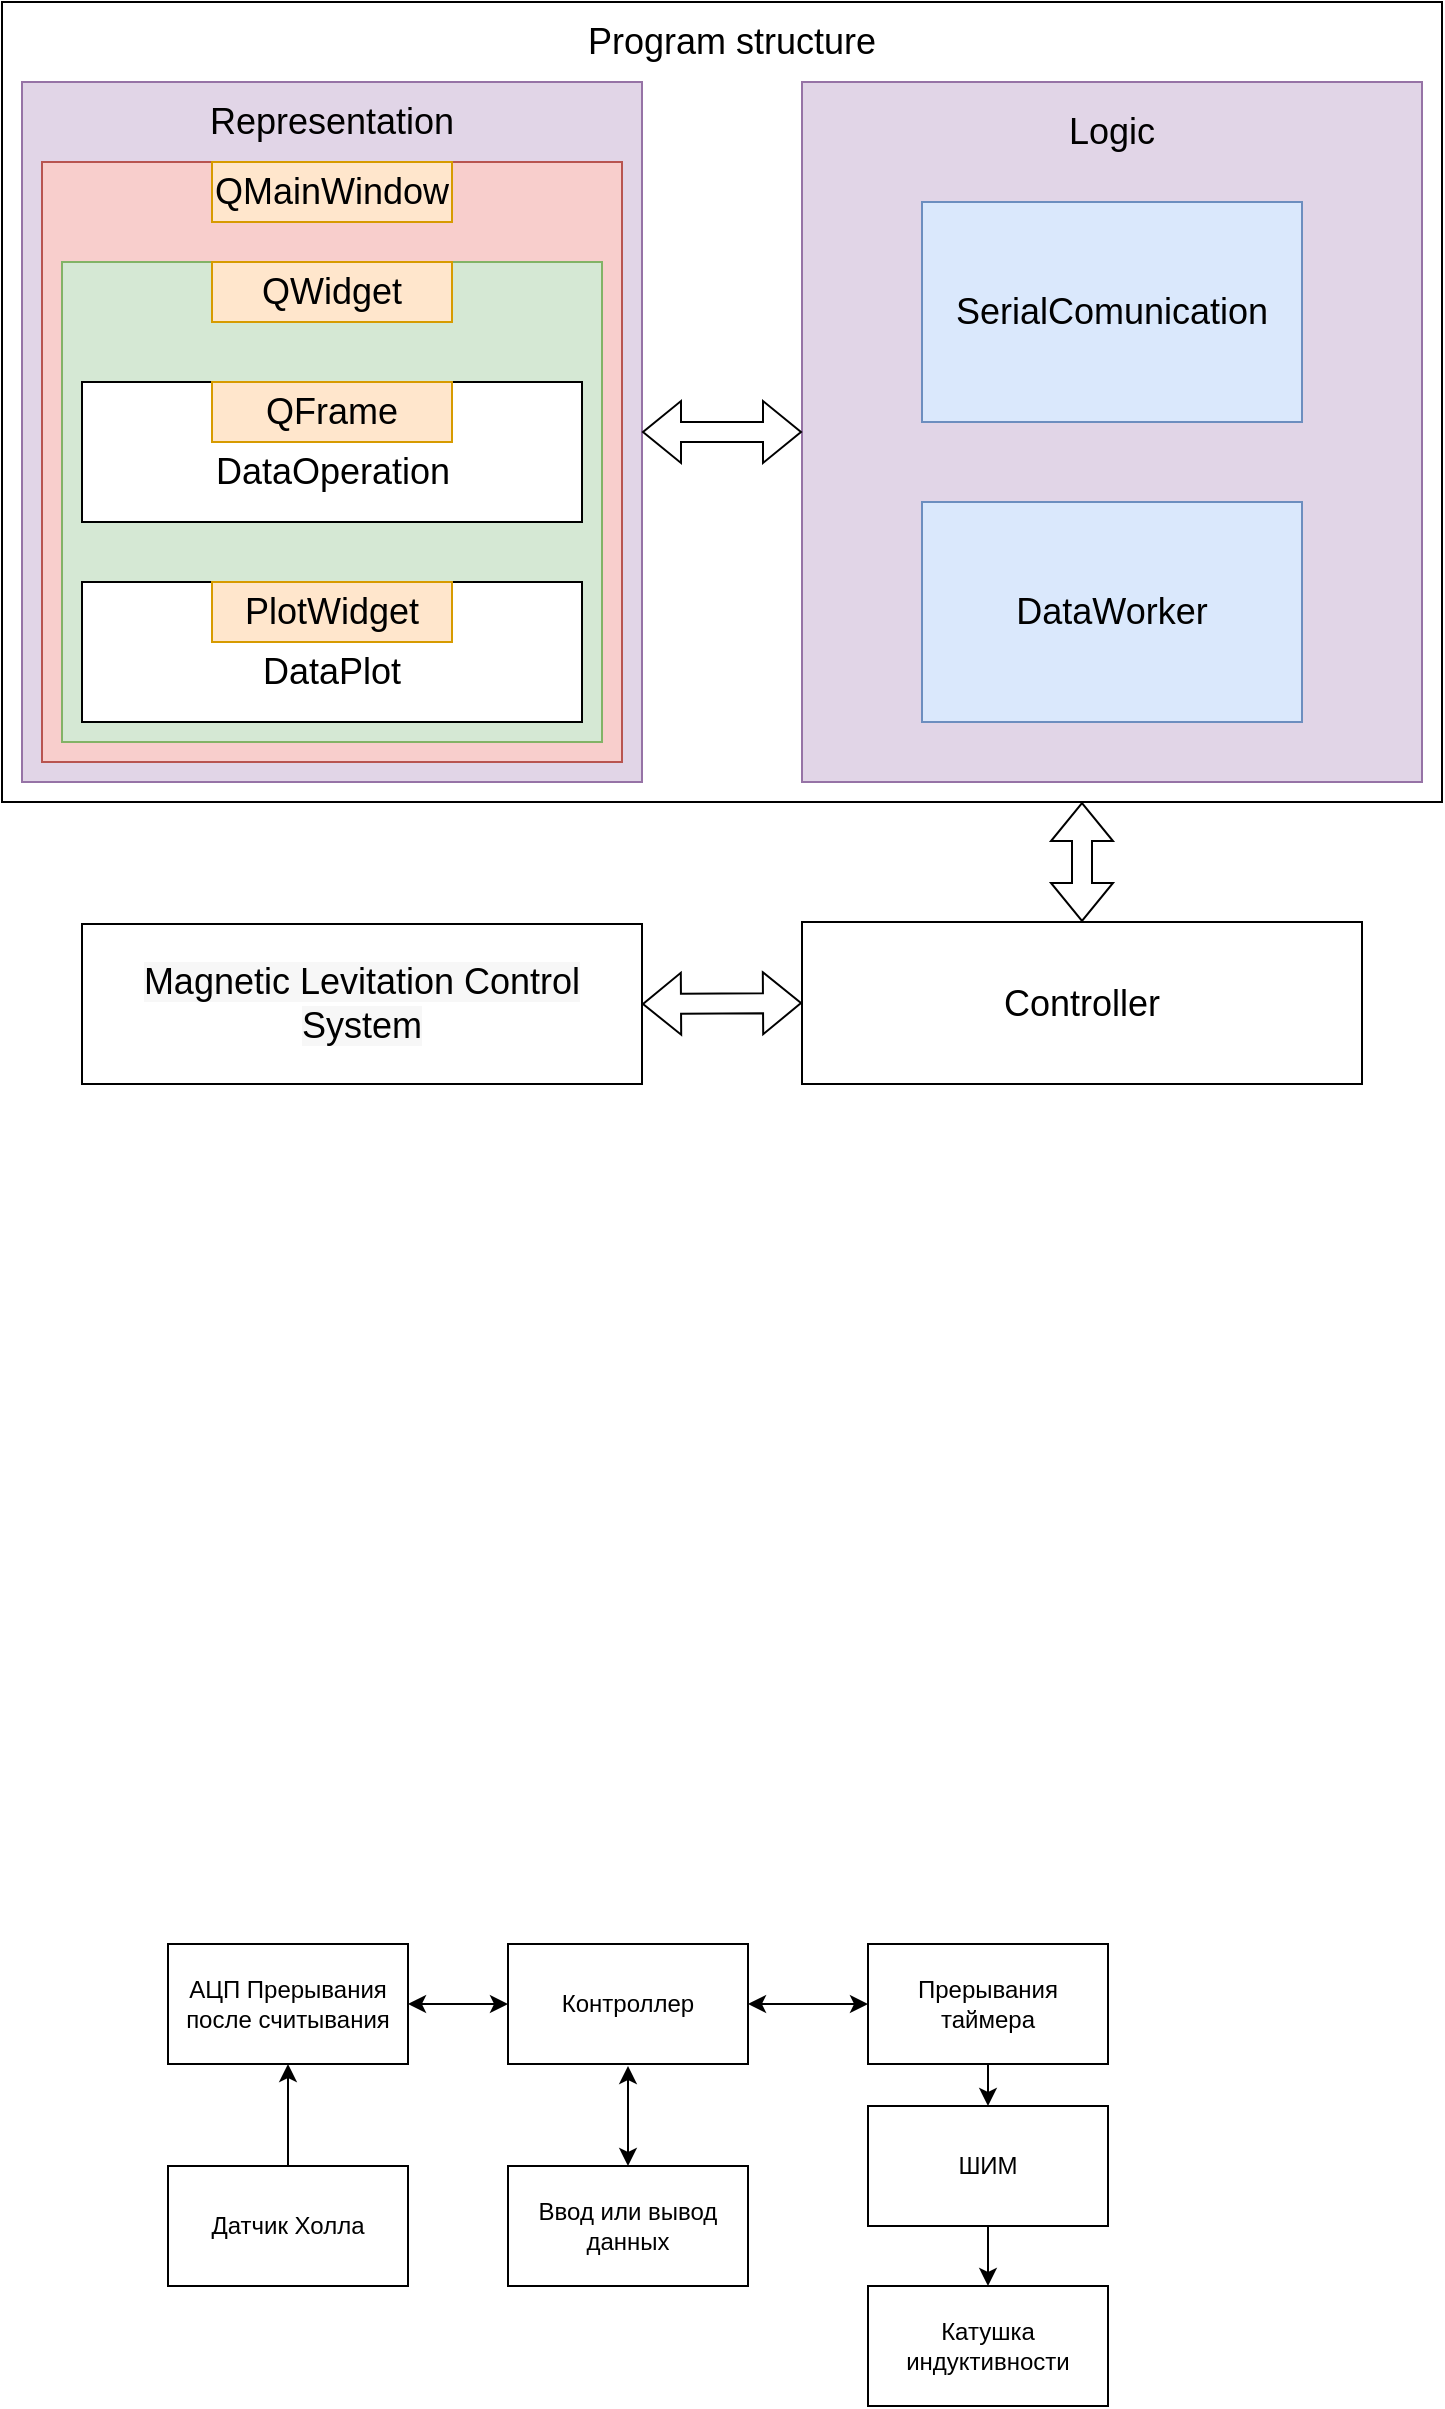 <mxfile version="18.1.1" type="device"><diagram id="fZzsxudwQuYFXp9Qc6u9" name="Page-1"><mxGraphModel dx="988" dy="771" grid="0" gridSize="10" guides="1" tooltips="1" connect="1" arrows="1" fold="1" page="1" pageScale="1" pageWidth="827" pageHeight="1169" math="0" shadow="0"><root><mxCell id="0"/><mxCell id="1" parent="0"/><mxCell id="SWTDgLNyb-WHcglcs-_g-3" value="" style="rounded=0;whiteSpace=wrap;html=1;" parent="1" vertex="1"><mxGeometry x="80" y="240" width="720" height="400" as="geometry"/></mxCell><mxCell id="SWTDgLNyb-WHcglcs-_g-4" value="" style="rounded=0;whiteSpace=wrap;html=1;fillColor=#e1d5e7;strokeColor=#9673a6;" parent="1" vertex="1"><mxGeometry x="90" y="280" width="310" height="350" as="geometry"/></mxCell><mxCell id="SWTDgLNyb-WHcglcs-_g-7" value="" style="rounded=0;whiteSpace=wrap;html=1;fillColor=#e1d5e7;strokeColor=#9673a6;" parent="1" vertex="1"><mxGeometry x="480" y="280" width="310" height="350" as="geometry"/></mxCell><mxCell id="SWTDgLNyb-WHcglcs-_g-9" value="&lt;font style=&quot;font-size: 18px&quot;&gt;Program structure&lt;/font&gt;" style="text;html=1;strokeColor=none;fillColor=none;align=center;verticalAlign=middle;whiteSpace=wrap;rounded=0;" parent="1" vertex="1"><mxGeometry x="355" y="240" width="180" height="40" as="geometry"/></mxCell><mxCell id="SWTDgLNyb-WHcglcs-_g-10" value="&lt;font style=&quot;font-size: 18px&quot;&gt;Representation&lt;/font&gt;" style="text;html=1;strokeColor=none;fillColor=none;align=center;verticalAlign=middle;whiteSpace=wrap;rounded=0;" parent="1" vertex="1"><mxGeometry x="100" y="280" width="290" height="40" as="geometry"/></mxCell><mxCell id="SWTDgLNyb-WHcglcs-_g-12" value="" style="rounded=0;whiteSpace=wrap;html=1;fillColor=#dae8fc;strokeColor=#6c8ebf;" parent="1" vertex="1"><mxGeometry x="540" y="340" width="190" height="110" as="geometry"/></mxCell><mxCell id="SWTDgLNyb-WHcglcs-_g-14" value="" style="rounded=0;whiteSpace=wrap;html=1;fillColor=#f8cecc;strokeColor=#b85450;" parent="1" vertex="1"><mxGeometry x="100" y="320" width="290" height="300" as="geometry"/></mxCell><mxCell id="SWTDgLNyb-WHcglcs-_g-15" value="" style="rounded=0;whiteSpace=wrap;html=1;fillColor=#ffe6cc;strokeColor=#d79b00;" parent="1" vertex="1"><mxGeometry x="185" y="320" width="120" height="30" as="geometry"/></mxCell><mxCell id="SWTDgLNyb-WHcglcs-_g-16" value="&lt;font style=&quot;font-size: 18px&quot;&gt;QMainWindow&lt;/font&gt;" style="text;html=1;strokeColor=none;fillColor=none;align=center;verticalAlign=middle;whiteSpace=wrap;rounded=0;" parent="1" vertex="1"><mxGeometry x="190" y="320" width="110" height="30" as="geometry"/></mxCell><mxCell id="SWTDgLNyb-WHcglcs-_g-17" value="Text" style="text;html=1;strokeColor=none;fillColor=none;align=center;verticalAlign=middle;whiteSpace=wrap;rounded=0;" parent="1" vertex="1"><mxGeometry x="215" y="370" width="60" height="30" as="geometry"/></mxCell><mxCell id="SWTDgLNyb-WHcglcs-_g-18" value="" style="rounded=0;whiteSpace=wrap;html=1;fillColor=#d5e8d4;strokeColor=#82b366;" parent="1" vertex="1"><mxGeometry x="110" y="370" width="270" height="240" as="geometry"/></mxCell><mxCell id="SWTDgLNyb-WHcglcs-_g-19" value="&lt;font style=&quot;font-size: 18px&quot;&gt;QWidget&lt;/font&gt;" style="rounded=0;whiteSpace=wrap;html=1;fillColor=#ffe6cc;strokeColor=#d79b00;" parent="1" vertex="1"><mxGeometry x="185" y="370" width="120" height="30" as="geometry"/></mxCell><mxCell id="SWTDgLNyb-WHcglcs-_g-20" value="" style="rounded=0;whiteSpace=wrap;html=1;" parent="1" vertex="1"><mxGeometry x="120" y="430" width="250" height="70" as="geometry"/></mxCell><mxCell id="SWTDgLNyb-WHcglcs-_g-21" value="" style="rounded=0;whiteSpace=wrap;html=1;" parent="1" vertex="1"><mxGeometry x="120" y="530" width="250" height="70" as="geometry"/></mxCell><mxCell id="SWTDgLNyb-WHcglcs-_g-22" value="&lt;font style=&quot;font-size: 18px&quot;&gt;Logic&lt;/font&gt;" style="text;html=1;strokeColor=none;fillColor=none;align=center;verticalAlign=middle;whiteSpace=wrap;rounded=0;" parent="1" vertex="1"><mxGeometry x="540" y="290" width="190" height="30" as="geometry"/></mxCell><mxCell id="SWTDgLNyb-WHcglcs-_g-23" value="&lt;font style=&quot;font-size: 18px&quot;&gt;SerialComunication&lt;/font&gt;" style="text;html=1;strokeColor=none;fillColor=none;align=center;verticalAlign=middle;whiteSpace=wrap;rounded=0;" parent="1" vertex="1"><mxGeometry x="540" y="380" width="190" height="30" as="geometry"/></mxCell><mxCell id="SWTDgLNyb-WHcglcs-_g-24" value="" style="rounded=0;whiteSpace=wrap;html=1;fillColor=#dae8fc;strokeColor=#6c8ebf;" parent="1" vertex="1"><mxGeometry x="540" y="490" width="190" height="110" as="geometry"/></mxCell><mxCell id="SWTDgLNyb-WHcglcs-_g-25" value="&lt;font style=&quot;font-size: 18px&quot;&gt;DataWorker&lt;/font&gt;" style="text;html=1;strokeColor=none;fillColor=none;align=center;verticalAlign=middle;whiteSpace=wrap;rounded=0;" parent="1" vertex="1"><mxGeometry x="540" y="530" width="190" height="30" as="geometry"/></mxCell><mxCell id="SWTDgLNyb-WHcglcs-_g-27" value="&lt;font style=&quot;font-size: 18px&quot;&gt;QFrame&lt;/font&gt;" style="rounded=0;whiteSpace=wrap;html=1;fillColor=#ffe6cc;strokeColor=#d79b00;" parent="1" vertex="1"><mxGeometry x="185" y="430" width="120" height="30" as="geometry"/></mxCell><mxCell id="SWTDgLNyb-WHcglcs-_g-28" value="&lt;font style=&quot;font-size: 18px&quot;&gt;PlotWidget&lt;/font&gt;" style="rounded=0;whiteSpace=wrap;html=1;fillColor=#ffe6cc;strokeColor=#d79b00;" parent="1" vertex="1"><mxGeometry x="185" y="530" width="120" height="30" as="geometry"/></mxCell><mxCell id="SWTDgLNyb-WHcglcs-_g-29" value="&lt;font style=&quot;font-size: 18px&quot;&gt;Controller&lt;/font&gt;" style="rounded=0;whiteSpace=wrap;html=1;" parent="1" vertex="1"><mxGeometry x="480" y="700" width="280" height="81" as="geometry"/></mxCell><mxCell id="SWTDgLNyb-WHcglcs-_g-34" value="" style="shape=flexArrow;endArrow=classic;startArrow=classic;html=1;rounded=0;exitX=1;exitY=0.5;exitDx=0;exitDy=0;entryX=0;entryY=0.5;entryDx=0;entryDy=0;" parent="1" source="SWTDgLNyb-WHcglcs-_g-4" target="SWTDgLNyb-WHcglcs-_g-7" edge="1"><mxGeometry width="100" height="100" relative="1" as="geometry"><mxPoint x="420" y="520" as="sourcePoint"/><mxPoint x="520" y="420" as="targetPoint"/></mxGeometry></mxCell><mxCell id="SWTDgLNyb-WHcglcs-_g-36" value="&lt;span style=&quot;font-size: 18px ; background-color: rgb(247 , 247 , 247)&quot;&gt;Magnetic Levitation Control System&lt;/span&gt;" style="rounded=0;whiteSpace=wrap;html=1;" parent="1" vertex="1"><mxGeometry x="120" y="701" width="280" height="80" as="geometry"/></mxCell><mxCell id="SWTDgLNyb-WHcglcs-_g-38" value="&lt;font style=&quot;font-size: 18px&quot;&gt;DataPlot&lt;/font&gt;" style="text;html=1;strokeColor=none;fillColor=none;align=center;verticalAlign=middle;whiteSpace=wrap;rounded=0;fontSize=17;" parent="1" vertex="1"><mxGeometry x="180" y="560" width="130" height="30" as="geometry"/></mxCell><mxCell id="SWTDgLNyb-WHcglcs-_g-39" value="&lt;font style=&quot;font-size: 18px&quot;&gt;DataOperation&lt;/font&gt;" style="text;html=1;strokeColor=none;fillColor=none;align=center;verticalAlign=middle;whiteSpace=wrap;rounded=0;fontSize=17;" parent="1" vertex="1"><mxGeometry x="177.5" y="460" width="135" height="30" as="geometry"/></mxCell><mxCell id="SWTDgLNyb-WHcglcs-_g-45" value="" style="shape=flexArrow;endArrow=classic;startArrow=classic;html=1;rounded=0;fontFamily=Times New Roman;fontSize=16;entryX=0.75;entryY=1;entryDx=0;entryDy=0;exitX=0.5;exitY=0;exitDx=0;exitDy=0;" parent="1" source="SWTDgLNyb-WHcglcs-_g-29" target="SWTDgLNyb-WHcglcs-_g-3" edge="1"><mxGeometry width="100" height="100" relative="1" as="geometry"><mxPoint x="600" y="760" as="sourcePoint"/><mxPoint x="700" y="660" as="targetPoint"/></mxGeometry></mxCell><mxCell id="SWTDgLNyb-WHcglcs-_g-46" value="" style="shape=flexArrow;endArrow=classic;startArrow=classic;html=1;rounded=0;fontFamily=Times New Roman;fontSize=16;entryX=1;entryY=0.5;entryDx=0;entryDy=0;exitX=0;exitY=0.5;exitDx=0;exitDy=0;" parent="1" source="SWTDgLNyb-WHcglcs-_g-29" target="SWTDgLNyb-WHcglcs-_g-36" edge="1"><mxGeometry width="100" height="100" relative="1" as="geometry"><mxPoint x="410" y="900" as="sourcePoint"/><mxPoint x="510" y="800" as="targetPoint"/></mxGeometry></mxCell><mxCell id="TCx_KIuC6qYuOd0bx3H1-1" value="АЦП Прерывания после считывания" style="rounded=0;whiteSpace=wrap;html=1;" vertex="1" parent="1"><mxGeometry x="163" y="1211" width="120" height="60" as="geometry"/></mxCell><mxCell id="TCx_KIuC6qYuOd0bx3H1-2" value="ШИМ" style="rounded=0;whiteSpace=wrap;html=1;" vertex="1" parent="1"><mxGeometry x="513" y="1292" width="120" height="60" as="geometry"/></mxCell><mxCell id="TCx_KIuC6qYuOd0bx3H1-3" value="Прерывания таймера" style="rounded=0;whiteSpace=wrap;html=1;" vertex="1" parent="1"><mxGeometry x="513" y="1211" width="120" height="60" as="geometry"/></mxCell><mxCell id="TCx_KIuC6qYuOd0bx3H1-4" value="Датчик Холла" style="rounded=0;whiteSpace=wrap;html=1;" vertex="1" parent="1"><mxGeometry x="163" y="1322" width="120" height="60" as="geometry"/></mxCell><mxCell id="TCx_KIuC6qYuOd0bx3H1-5" value="Катушка индуктивности" style="rounded=0;whiteSpace=wrap;html=1;" vertex="1" parent="1"><mxGeometry x="513" y="1382" width="120" height="60" as="geometry"/></mxCell><mxCell id="TCx_KIuC6qYuOd0bx3H1-6" value="Контроллер" style="rounded=0;whiteSpace=wrap;html=1;" vertex="1" parent="1"><mxGeometry x="333" y="1211" width="120" height="60" as="geometry"/></mxCell><mxCell id="TCx_KIuC6qYuOd0bx3H1-7" value="Ввод или вывод данных" style="rounded=0;whiteSpace=wrap;html=1;" vertex="1" parent="1"><mxGeometry x="333" y="1322" width="120" height="60" as="geometry"/></mxCell><mxCell id="TCx_KIuC6qYuOd0bx3H1-8" value="" style="endArrow=classic;startArrow=classic;html=1;rounded=0;exitX=1;exitY=0.5;exitDx=0;exitDy=0;entryX=0;entryY=0.5;entryDx=0;entryDy=0;" edge="1" parent="1" source="TCx_KIuC6qYuOd0bx3H1-1" target="TCx_KIuC6qYuOd0bx3H1-6"><mxGeometry width="50" height="50" relative="1" as="geometry"><mxPoint x="283" y="1272" as="sourcePoint"/><mxPoint x="333" y="1222" as="targetPoint"/></mxGeometry></mxCell><mxCell id="TCx_KIuC6qYuOd0bx3H1-9" value="" style="endArrow=classic;startArrow=classic;html=1;rounded=0;exitX=1;exitY=0.5;exitDx=0;exitDy=0;entryX=0;entryY=0.5;entryDx=0;entryDy=0;" edge="1" parent="1" source="TCx_KIuC6qYuOd0bx3H1-6" target="TCx_KIuC6qYuOd0bx3H1-3"><mxGeometry width="50" height="50" relative="1" as="geometry"><mxPoint x="463" y="1262" as="sourcePoint"/><mxPoint x="513" y="1212" as="targetPoint"/></mxGeometry></mxCell><mxCell id="TCx_KIuC6qYuOd0bx3H1-11" value="" style="endArrow=classic;startArrow=classic;html=1;rounded=0;exitX=0.5;exitY=0;exitDx=0;exitDy=0;" edge="1" parent="1" source="TCx_KIuC6qYuOd0bx3H1-7"><mxGeometry width="50" height="50" relative="1" as="geometry"><mxPoint x="383" y="1332" as="sourcePoint"/><mxPoint x="393" y="1272" as="targetPoint"/></mxGeometry></mxCell><mxCell id="TCx_KIuC6qYuOd0bx3H1-14" value="" style="endArrow=classic;html=1;rounded=0;entryX=0.5;entryY=1;entryDx=0;entryDy=0;exitX=0.5;exitY=0;exitDx=0;exitDy=0;" edge="1" parent="1" source="TCx_KIuC6qYuOd0bx3H1-4" target="TCx_KIuC6qYuOd0bx3H1-1"><mxGeometry width="50" height="50" relative="1" as="geometry"><mxPoint x="93" y="1332" as="sourcePoint"/><mxPoint x="143" y="1282" as="targetPoint"/></mxGeometry></mxCell><mxCell id="TCx_KIuC6qYuOd0bx3H1-15" value="" style="endArrow=classic;html=1;rounded=0;exitX=0.5;exitY=1;exitDx=0;exitDy=0;" edge="1" parent="1" source="TCx_KIuC6qYuOd0bx3H1-3" target="TCx_KIuC6qYuOd0bx3H1-2"><mxGeometry width="50" height="50" relative="1" as="geometry"><mxPoint x="453" y="1332" as="sourcePoint"/><mxPoint x="503" y="1282" as="targetPoint"/></mxGeometry></mxCell><mxCell id="TCx_KIuC6qYuOd0bx3H1-16" value="" style="endArrow=classic;html=1;rounded=0;exitX=0.5;exitY=1;exitDx=0;exitDy=0;entryX=0.5;entryY=0;entryDx=0;entryDy=0;" edge="1" parent="1" source="TCx_KIuC6qYuOd0bx3H1-2" target="TCx_KIuC6qYuOd0bx3H1-5"><mxGeometry width="50" height="50" relative="1" as="geometry"><mxPoint x="423" y="1472" as="sourcePoint"/><mxPoint x="473" y="1422" as="targetPoint"/></mxGeometry></mxCell></root></mxGraphModel></diagram></mxfile>